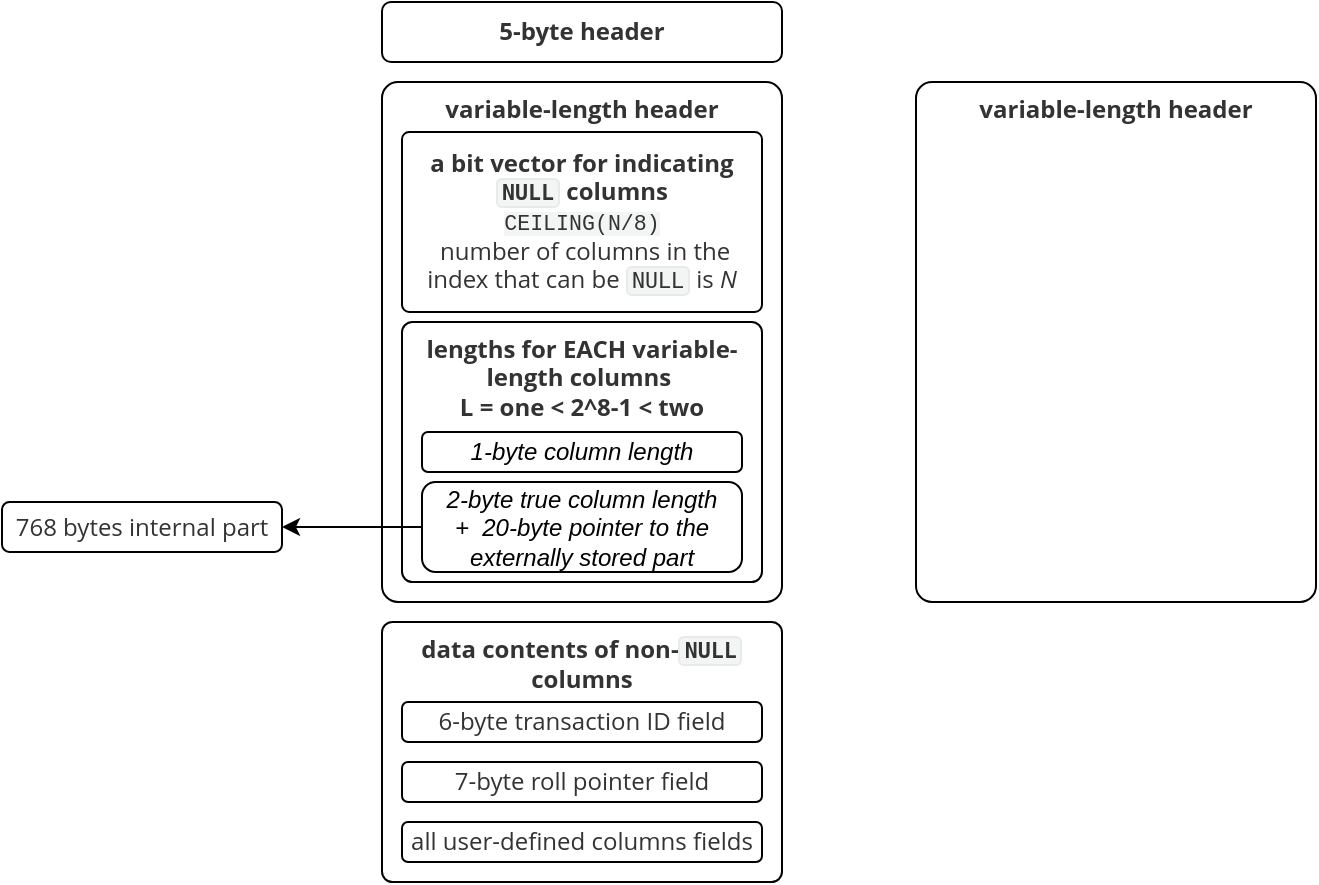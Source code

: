 <mxfile version="11.1.4" type="device"><diagram id="-j9Rqp8KtcAsFI0r8aW-" name="Page-1"><mxGraphModel dx="786" dy="528" grid="1" gridSize="10" guides="1" tooltips="1" connect="1" arrows="1" fold="1" page="1" pageScale="1" pageWidth="827" pageHeight="1169" math="0" shadow="0"><root><mxCell id="0"/><mxCell id="1" parent="0"/><mxCell id="tdevTsJQcO7jM9VZaMHn-1" value="&lt;strong style=&quot;box-sizing: border-box ; color: rgb(51 , 51 , 51) ; font-family: &amp;#34;open sans&amp;#34; , &amp;#34;clear sans&amp;#34; , &amp;#34;helvetica neue&amp;#34; , &amp;#34;helvetica&amp;#34; , &amp;#34;arial&amp;#34; , sans-serif ; text-align: left ; white-space: pre-wrap&quot;&gt;&lt;span class=&quot;md-plain&quot; style=&quot;box-sizing: border-box&quot;&gt;5-byte header&lt;/span&gt;&lt;/strong&gt;" style="rounded=1;whiteSpace=wrap;html=1;" vertex="1" parent="1"><mxGeometry x="213" y="100" width="200" height="30" as="geometry"/></mxCell><mxCell id="tdevTsJQcO7jM9VZaMHn-2" value="&lt;strong style=&quot;box-sizing: border-box ; color: rgb(51 , 51 , 51) ; font-family: &amp;#34;open sans&amp;#34; , &amp;#34;clear sans&amp;#34; , &amp;#34;helvetica neue&amp;#34; , &amp;#34;helvetica&amp;#34; , &amp;#34;arial&amp;#34; , sans-serif ; text-align: left ; white-space: pre-wrap&quot;&gt;&lt;span class=&quot;md-plain&quot; style=&quot;box-sizing: border-box&quot;&gt;variable-length header&lt;/span&gt;&lt;/strong&gt;" style="rounded=1;whiteSpace=wrap;html=1;verticalAlign=top;arcSize=4;" vertex="1" parent="1"><mxGeometry x="213" y="140" width="200" height="260" as="geometry"/></mxCell><mxCell id="tdevTsJQcO7jM9VZaMHn-4" value="&lt;strong style=&quot;box-sizing: border-box ; color: rgb(51 , 51 , 51) ; font-family: &amp;#34;open sans&amp;#34; , &amp;#34;clear sans&amp;#34; , &amp;#34;helvetica neue&amp;#34; , &amp;#34;helvetica&amp;#34; , &amp;#34;arial&amp;#34; , sans-serif ; text-align: left ; white-space: pre-wrap&quot;&gt;&lt;span class=&quot;md-plain&quot; style=&quot;box-sizing: border-box&quot;&gt;a bit vector for &lt;/span&gt;&lt;/strong&gt;&lt;strong style=&quot;box-sizing: border-box ; color: rgb(51 , 51 , 51) ; font-family: &amp;#34;open sans&amp;#34; , &amp;#34;clear sans&amp;#34; , &amp;#34;helvetica neue&amp;#34; , &amp;#34;helvetica&amp;#34; , &amp;#34;arial&amp;#34; , sans-serif ; text-align: left ; white-space: pre-wrap&quot;&gt;&lt;span class=&quot;md-plain&quot; style=&quot;box-sizing: border-box&quot;&gt;indicating &lt;/span&gt;&lt;span spellcheck=&quot;false&quot; style=&quot;box-sizing: border-box&quot;&gt;&lt;code style=&quot;box-sizing: border-box ; border: 1px solid rgb(231 , 234 , 237) ; background-color: rgb(243 , 244 , 244) ; border-radius: 3px ; padding: 0px 2px ; font-size: 0.9em&quot;&gt;NULL&lt;/code&gt;&lt;/span&gt;&lt;span class=&quot;md-plain&quot; style=&quot;box-sizing: border-box&quot;&gt; columns&lt;br&gt;&lt;span style=&quot;font-family: &amp;#34;lucida console&amp;#34; , &amp;#34;consolas&amp;#34; , &amp;#34;courier&amp;#34; , monospace ; font-size: 10.8px ; font-weight: normal ; background-color: rgb(243 , 244 , 244)&quot;&gt;CEILING(N/8)&lt;br/&gt;&lt;/span&gt;&lt;span class=&quot;md-plain md-expand&quot; style=&quot;box-sizing: border-box ; font-family: &amp;#34;open sans&amp;#34; , &amp;#34;clear sans&amp;#34; , &amp;#34;helvetica neue&amp;#34; , &amp;#34;helvetica&amp;#34; , &amp;#34;arial&amp;#34; , sans-serif ; font-weight: normal&quot;&gt; number of columns in the index that can be &lt;/span&gt;&lt;span spellcheck=&quot;false&quot; class=&quot;&quot; style=&quot;box-sizing: border-box ; font-family: &amp;#34;open sans&amp;#34; , &amp;#34;clear sans&amp;#34; , &amp;#34;helvetica neue&amp;#34; , &amp;#34;helvetica&amp;#34; , &amp;#34;arial&amp;#34; , sans-serif ; font-weight: normal&quot;&gt;&lt;code style=&quot;box-sizing: border-box ; border: 1px solid rgb(231 , 234 , 237) ; background-color: rgb(243 , 244 , 244) ; border-radius: 3px ; padding: 0px 2px ; font-size: 0.9em&quot;&gt;NULL&lt;/code&gt;&lt;/span&gt;&lt;span class=&quot;md-plain&quot; style=&quot;box-sizing: border-box ; font-family: &amp;#34;open sans&amp;#34; , &amp;#34;clear sans&amp;#34; , &amp;#34;helvetica neue&amp;#34; , &amp;#34;helvetica&amp;#34; , &amp;#34;arial&amp;#34; , sans-serif ; font-weight: normal&quot;&gt; is &lt;/span&gt;&lt;span class=&quot;&quot; style=&quot;box-sizing: border-box ; font-family: &amp;#34;open sans&amp;#34; , &amp;#34;clear sans&amp;#34; , &amp;#34;helvetica neue&amp;#34; , &amp;#34;helvetica&amp;#34; , &amp;#34;arial&amp;#34; , sans-serif ; font-weight: normal&quot;&gt;&lt;em style=&quot;box-sizing: border-box&quot;&gt;&lt;span class=&quot;md-plain&quot; style=&quot;box-sizing: border-box&quot;&gt;N&lt;/span&gt;&lt;/em&gt;&lt;/span&gt;&lt;br&gt;&lt;/span&gt;&lt;/strong&gt;" style="rounded=1;whiteSpace=wrap;html=1;arcSize=4;" vertex="1" parent="1"><mxGeometry x="223" y="165" width="180" height="90" as="geometry"/></mxCell><mxCell id="tdevTsJQcO7jM9VZaMHn-5" value="&lt;strong style=&quot;box-sizing: border-box ; color: rgb(51 , 51 , 51) ; font-family: &amp;#34;open sans&amp;#34; , &amp;#34;clear sans&amp;#34; , &amp;#34;helvetica neue&amp;#34; , &amp;#34;helvetica&amp;#34; , &amp;#34;arial&amp;#34; , sans-serif ; text-align: left ; white-space: pre-wrap&quot;&gt;&lt;span class=&quot;md-plain&quot; style=&quot;box-sizing: border-box&quot;&gt;&lt;span class=&quot;md-expand&quot; style=&quot;box-sizing: border-box ; font-family: &amp;#34;open sans&amp;#34; , &amp;#34;clear sans&amp;#34; , &amp;#34;helvetica neue&amp;#34; , &amp;#34;helvetica&amp;#34; , &amp;#34;arial&amp;#34; , sans-serif ; font-weight: normal&quot;&gt;&lt;strong style=&quot;box-sizing: border-box&quot;&gt;&lt;span class=&quot;md-plain&quot; style=&quot;box-sizing: border-box&quot;&gt;lengths for EACH variable-length columns &lt;/span&gt;&lt;/strong&gt;&lt;/span&gt;&lt;span style=&quot;font-family: &amp;#34;open sans&amp;#34; , &amp;#34;clear sans&amp;#34; , &amp;#34;helvetica neue&amp;#34; , &amp;#34;helvetica&amp;#34; , &amp;#34;arial&amp;#34; , sans-serif ; font-weight: normal ; background-color: rgb(255 , 255 , 255)&quot;&gt;&lt;br&gt;&lt;/span&gt;L = one &amp;lt; 2^8-1 &amp;lt; two&lt;br&gt;&lt;/span&gt;&lt;/strong&gt;" style="rounded=1;whiteSpace=wrap;html=1;arcSize=4;verticalAlign=top;" vertex="1" parent="1"><mxGeometry x="223" y="260" width="180" height="130" as="geometry"/></mxCell><mxCell id="tdevTsJQcO7jM9VZaMHn-6" value="1-byte column length" style="rounded=1;whiteSpace=wrap;html=1;fontStyle=2" vertex="1" parent="1"><mxGeometry x="233" y="315" width="160" height="20" as="geometry"/></mxCell><mxCell id="tdevTsJQcO7jM9VZaMHn-9" value="" style="edgeStyle=orthogonalEdgeStyle;rounded=0;orthogonalLoop=1;jettySize=auto;html=1;" edge="1" parent="1" source="tdevTsJQcO7jM9VZaMHn-7" target="tdevTsJQcO7jM9VZaMHn-8"><mxGeometry relative="1" as="geometry"/></mxCell><mxCell id="tdevTsJQcO7jM9VZaMHn-7" value="2-byte true column length&lt;br&gt;+&amp;nbsp; 20-byte pointer to the externally stored part" style="rounded=1;whiteSpace=wrap;html=1;fontStyle=2" vertex="1" parent="1"><mxGeometry x="233" y="340" width="160" height="45" as="geometry"/></mxCell><mxCell id="tdevTsJQcO7jM9VZaMHn-8" value="&lt;span style=&quot;color: rgb(51 , 51 , 51) ; font-family: &amp;#34;open sans&amp;#34; , &amp;#34;clear sans&amp;#34; , &amp;#34;helvetica neue&amp;#34; , &amp;#34;helvetica&amp;#34; , &amp;#34;arial&amp;#34; , sans-serif ; font-style: normal ; text-align: left ; white-space: pre-wrap ; background-color: rgb(255 , 255 , 255)&quot;&gt;768 bytes &lt;/span&gt;&lt;span style=&quot;color: rgb(51 , 51 , 51) ; font-family: &amp;#34;open sans&amp;#34; , &amp;#34;clear sans&amp;#34; , &amp;#34;helvetica neue&amp;#34; , &amp;#34;helvetica&amp;#34; , &amp;#34;arial&amp;#34; , sans-serif ; font-style: normal ; text-align: left ; white-space: pre-wrap ; background-color: rgb(255 , 255 , 255)&quot;&gt;internal part&lt;/span&gt;" style="rounded=1;whiteSpace=wrap;html=1;fontStyle=2" vertex="1" parent="1"><mxGeometry x="23" y="350" width="140" height="25" as="geometry"/></mxCell><mxCell id="tdevTsJQcO7jM9VZaMHn-10" value="&lt;strong style=&quot;box-sizing: border-box ; color: rgb(51 , 51 , 51) ; font-family: &amp;#34;open sans&amp;#34; , &amp;#34;clear sans&amp;#34; , &amp;#34;helvetica neue&amp;#34; , &amp;#34;helvetica&amp;#34; , &amp;#34;arial&amp;#34; , sans-serif ; text-align: left ; white-space: pre-wrap&quot;&gt;&lt;span class=&quot;md-plain&quot; style=&quot;box-sizing: border-box&quot;&gt;data contents of non-&lt;/span&gt;&lt;span spellcheck=&quot;false&quot; style=&quot;box-sizing: border-box&quot;&gt;&lt;code style=&quot;box-sizing: border-box ; border: 1px solid rgb(231 , 234 , 237) ; background-color: rgb(243 , 244 , 244) ; border-radius: 3px ; padding: 0px 2px ; font-size: 0.9em&quot;&gt;NULL&lt;/code&gt;&lt;/span&gt;&lt;span class=&quot;md-plain&quot; style=&quot;box-sizing: border-box&quot;&gt; columns&lt;/span&gt;&lt;/strong&gt;" style="rounded=1;whiteSpace=wrap;html=1;arcSize=4;verticalAlign=top;" vertex="1" parent="1"><mxGeometry x="213" y="410" width="200" height="130" as="geometry"/></mxCell><mxCell id="tdevTsJQcO7jM9VZaMHn-11" value="&lt;span style=&quot;color: rgb(51 , 51 , 51) ; font-family: &amp;#34;open sans&amp;#34; , &amp;#34;clear sans&amp;#34; , &amp;#34;helvetica neue&amp;#34; , &amp;#34;helvetica&amp;#34; , &amp;#34;arial&amp;#34; , sans-serif ; text-align: left ; white-space: pre-wrap ; background-color: rgb(255 , 255 , 255)&quot;&gt;6-byte transaction ID field&lt;/span&gt;" style="rounded=1;whiteSpace=wrap;html=1;" vertex="1" parent="1"><mxGeometry x="223" y="450" width="180" height="20" as="geometry"/></mxCell><mxCell id="tdevTsJQcO7jM9VZaMHn-12" value="&lt;span style=&quot;color: rgb(51 , 51 , 51) ; font-family: &amp;#34;open sans&amp;#34; , &amp;#34;clear sans&amp;#34; , &amp;#34;helvetica neue&amp;#34; , &amp;#34;helvetica&amp;#34; , &amp;#34;arial&amp;#34; , sans-serif ; text-align: left ; white-space: pre-wrap ; background-color: rgb(255 , 255 , 255)&quot;&gt;7-byte roll pointer field&lt;/span&gt;" style="rounded=1;whiteSpace=wrap;html=1;" vertex="1" parent="1"><mxGeometry x="223" y="480" width="180" height="20" as="geometry"/></mxCell><mxCell id="tdevTsJQcO7jM9VZaMHn-13" value="&lt;span style=&quot;color: rgb(51 , 51 , 51) ; font-family: &amp;#34;open sans&amp;#34; , &amp;#34;clear sans&amp;#34; , &amp;#34;helvetica neue&amp;#34; , &amp;#34;helvetica&amp;#34; , &amp;#34;arial&amp;#34; , sans-serif ; text-align: left ; white-space: pre-wrap ; background-color: rgb(255 , 255 , 255)&quot;&gt;all user-defined columns &lt;/span&gt;&lt;span style=&quot;color: rgb(51 , 51 , 51) ; font-family: &amp;#34;open sans&amp;#34; , &amp;#34;clear sans&amp;#34; , &amp;#34;helvetica neue&amp;#34; , &amp;#34;helvetica&amp;#34; , &amp;#34;arial&amp;#34; , sans-serif ; text-align: left ; white-space: pre-wrap ; background-color: rgb(255 , 255 , 255)&quot;&gt;fields&lt;/span&gt;" style="rounded=1;whiteSpace=wrap;html=1;" vertex="1" parent="1"><mxGeometry x="223" y="510" width="180" height="20" as="geometry"/></mxCell><mxCell id="tdevTsJQcO7jM9VZaMHn-14" value="&lt;strong style=&quot;box-sizing: border-box ; color: rgb(51 , 51 , 51) ; font-family: &amp;#34;open sans&amp;#34; , &amp;#34;clear sans&amp;#34; , &amp;#34;helvetica neue&amp;#34; , &amp;#34;helvetica&amp;#34; , &amp;#34;arial&amp;#34; , sans-serif ; text-align: left ; white-space: pre-wrap&quot;&gt;&lt;span class=&quot;md-plain&quot; style=&quot;box-sizing: border-box&quot;&gt;variable-length header&lt;/span&gt;&lt;/strong&gt;" style="rounded=1;whiteSpace=wrap;html=1;verticalAlign=top;arcSize=4;" vertex="1" parent="1"><mxGeometry x="480" y="140" width="200" height="260" as="geometry"/></mxCell></root></mxGraphModel></diagram></mxfile>